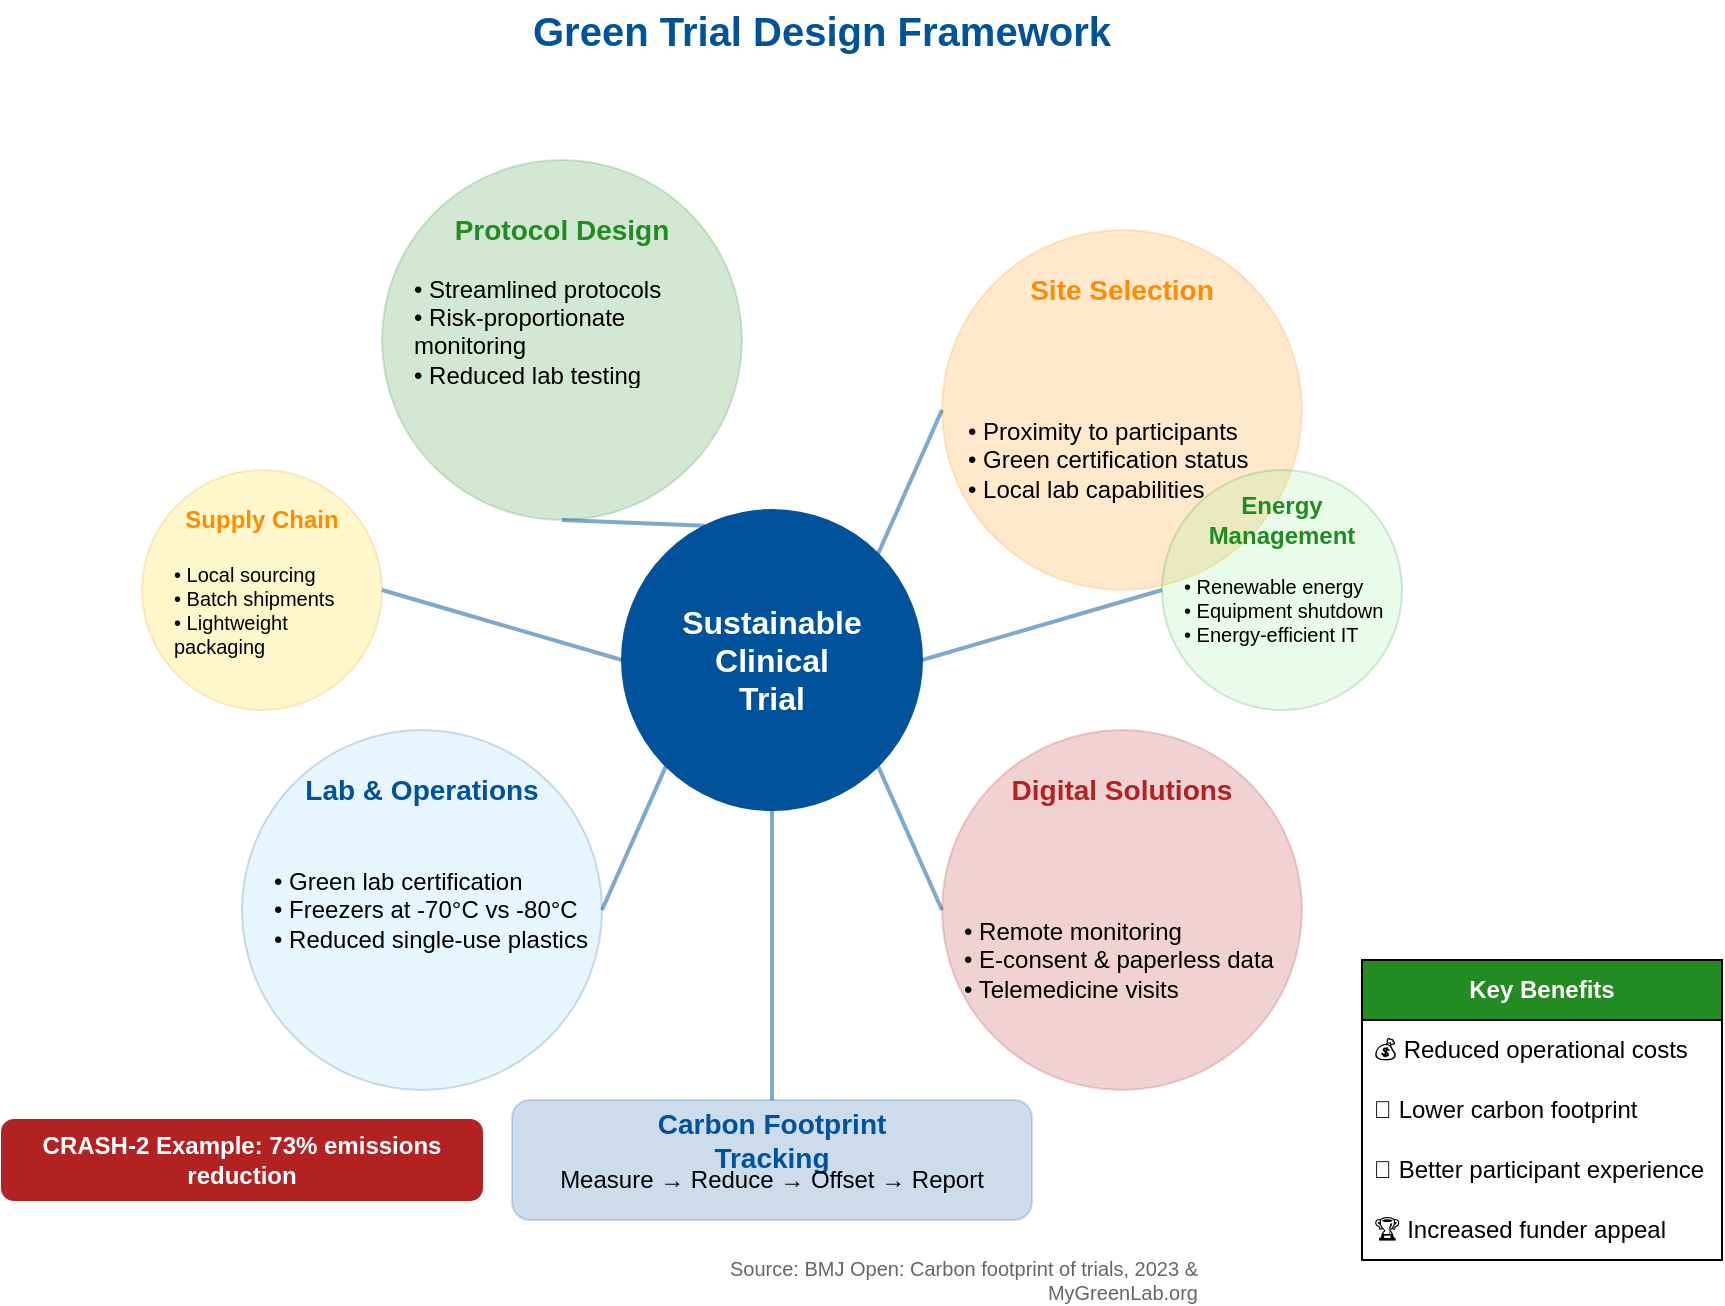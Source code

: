 <mxfile>
    <diagram name="Green Trial Design Framework" id="green-trial-framework">
        <mxGraphModel dx="499" dy="832" grid="1" gridSize="10" guides="1" tooltips="1" connect="1" arrows="1" fold="1" page="1" pageScale="1" pageWidth="1100" pageHeight="850" math="0" shadow="0">
            <root>
                <mxCell id="0"/>
                <mxCell id="1" parent="0"/>
                <mxCell id="2" value="&lt;font style=&quot;font-size: 20px;&quot;&gt;&lt;b&gt;Green Trial Design Framework&lt;/b&gt;&lt;/font&gt;" style="text;html=1;strokeColor=none;fillColor=none;align=center;verticalAlign=middle;whiteSpace=wrap;rounded=0;fontColor=#00539B;" parent="1" vertex="1">
                    <mxGeometry x="270" y="20" width="560" height="30" as="geometry"/>
                </mxCell>
                <mxCell id="3" value="&lt;font style=&quot;font-size: 16px;&quot;&gt;&lt;b&gt;Sustainable&lt;br&gt;Clinical&lt;br&gt;Trial&lt;/b&gt;&lt;/font&gt;" style="ellipse;whiteSpace=wrap;html=1;aspect=fixed;fillColor=#00539B;strokeColor=#00539B;fontColor=#FFFFFF;" parent="1" vertex="1">
                    <mxGeometry x="450" y="275" width="150" height="150" as="geometry"/>
                </mxCell>
                <mxCell id="4" value="" style="ellipse;whiteSpace=wrap;html=1;aspect=fixed;fillColor=#228B22;strokeColor=#228B22;opacity=20;" parent="1" vertex="1">
                    <mxGeometry x="330" y="100" width="180" height="180" as="geometry"/>
                </mxCell>
                <mxCell id="5" value="&lt;font style=&quot;font-size: 14px;&quot;&gt;&lt;b&gt;Protocol Design&lt;/b&gt;&lt;/font&gt;" style="text;html=1;strokeColor=none;fillColor=none;align=center;verticalAlign=middle;whiteSpace=wrap;rounded=0;fontColor=#228B22;" parent="1" vertex="1">
                    <mxGeometry x="360" y="120" width="120" height="30" as="geometry"/>
                </mxCell>
                <mxCell id="6" value="" style="shape=image;html=1;verticalAlign=top;verticalLabelPosition=bottom;labelBackgroundColor=#ffffff;imageAspect=0;aspect=fixed;image=https://cdn1.iconfinder.com/data/icons/hawcons/32/699748-icon-58-document-128.png;imageBackground=none;" parent="1" vertex="1">
                    <mxGeometry x="335" y="185" width="30" height="30" as="geometry"/>
                </mxCell>
                <mxCell id="7" value="• Streamlined protocols&#10;• Risk-proportionate monitoring&#10;• Reduced lab testing frequency" style="text;strokeColor=none;fillColor=none;align=left;verticalAlign=middle;spacingLeft=4;spacingRight=4;overflow=hidden;points=[[0,0.5],[1,0.5]];portConstraint=eastwest;rotatable=0;whiteSpace=wrap;html=1;" parent="1" vertex="1">
                    <mxGeometry x="340" y="155" width="170" height="60" as="geometry"/>
                </mxCell>
                <mxCell id="8" value="" style="ellipse;whiteSpace=wrap;html=1;aspect=fixed;fillColor=#FF8C00;strokeColor=#FF8C00;opacity=20;" parent="1" vertex="1">
                    <mxGeometry x="610" y="135" width="180" height="180" as="geometry"/>
                </mxCell>
                <mxCell id="9" value="&lt;font style=&quot;font-size: 14px;&quot;&gt;&lt;b&gt;Site Selection&lt;/b&gt;&lt;/font&gt;" style="text;html=1;strokeColor=none;fillColor=none;align=center;verticalAlign=middle;whiteSpace=wrap;rounded=0;fontColor=#FF8C00;" parent="1" vertex="1">
                    <mxGeometry x="640" y="150" width="120" height="30" as="geometry"/>
                </mxCell>
                <mxCell id="10" value="" style="shape=image;html=1;verticalAlign=top;verticalLabelPosition=bottom;labelBackgroundColor=#ffffff;imageAspect=0;aspect=fixed;image=https://cdn1.iconfinder.com/data/icons/hawcons/32/699733-icon-43-notebook-128.png" parent="1" vertex="1">
                    <mxGeometry x="685" y="185" width="30" height="30" as="geometry"/>
                </mxCell>
                <mxCell id="11" value="• Proximity to participants&#10;• Green certification status&#10;• Local lab capabilities" style="text;strokeColor=none;fillColor=none;align=left;verticalAlign=middle;spacingLeft=4;spacingRight=4;overflow=hidden;points=[[0,0.5],[1,0.5]];portConstraint=eastwest;rotatable=0;whiteSpace=wrap;html=1;" parent="1" vertex="1">
                    <mxGeometry x="617" y="220" width="170" height="60" as="geometry"/>
                </mxCell>
                <mxCell id="12" value="" style="ellipse;whiteSpace=wrap;html=1;aspect=fixed;fillColor=#B22222;strokeColor=#B22222;opacity=20;" parent="1" vertex="1">
                    <mxGeometry x="610" y="385" width="180" height="180" as="geometry"/>
                </mxCell>
                <mxCell id="13" value="&lt;font style=&quot;font-size: 14px;&quot;&gt;&lt;b&gt;Digital Solutions&lt;/b&gt;&lt;/font&gt;" style="text;html=1;strokeColor=none;fillColor=none;align=center;verticalAlign=middle;whiteSpace=wrap;rounded=0;fontColor=#B22222;" parent="1" vertex="1">
                    <mxGeometry x="640" y="400" width="120" height="30" as="geometry"/>
                </mxCell>
                <mxCell id="14" value="" style="shape=image;html=1;verticalAlign=top;verticalLabelPosition=bottom;labelBackgroundColor=#ffffff;imageAspect=0;aspect=fixed;image=https://cdn1.iconfinder.com/data/icons/hawcons/32/699966-icon-2-tablet-128.png" parent="1" vertex="1">
                    <mxGeometry x="685" y="435" width="30" height="30" as="geometry"/>
                </mxCell>
                <mxCell id="15" value="• Remote monitoring&#10;• E-consent &amp; paperless data&#10;• Telemedicine visits" style="text;strokeColor=none;fillColor=none;align=left;verticalAlign=middle;spacingLeft=4;spacingRight=4;overflow=hidden;points=[[0,0.5],[1,0.5]];portConstraint=eastwest;rotatable=0;whiteSpace=wrap;html=1;" parent="1" vertex="1">
                    <mxGeometry x="615" y="470" width="170" height="60" as="geometry"/>
                </mxCell>
                <mxCell id="16" value="" style="ellipse;whiteSpace=wrap;html=1;aspect=fixed;fillColor=#87CEFA;strokeColor=#00539B;opacity=20;" parent="1" vertex="1">
                    <mxGeometry x="260" y="385" width="180" height="180" as="geometry"/>
                </mxCell>
                <mxCell id="17" value="&lt;font style=&quot;font-size: 14px;&quot;&gt;&lt;b&gt;Lab &amp; Operations&lt;/b&gt;&lt;/font&gt;" style="text;html=1;strokeColor=none;fillColor=none;align=center;verticalAlign=middle;whiteSpace=wrap;rounded=0;fontColor=#00539B;" parent="1" vertex="1">
                    <mxGeometry x="290" y="400" width="120" height="30" as="geometry"/>
                </mxCell>
                <mxCell id="18" value="" style="shape=image;html=1;verticalAlign=top;verticalLabelPosition=bottom;labelBackgroundColor=#ffffff;imageAspect=0;aspect=fixed;image=https://cdn1.iconfinder.com/data/icons/hawcons/32/699747-icon-57-document-text-128.png" parent="1" vertex="1">
                    <mxGeometry x="335" y="435" width="30" height="30" as="geometry"/>
                </mxCell>
                <mxCell id="19" value="• Green lab certification&#10;• Freezers at -70°C vs -80°C&#10;• Reduced single-use plastics" style="text;strokeColor=none;fillColor=none;align=left;verticalAlign=middle;spacingLeft=4;spacingRight=4;overflow=hidden;points=[[0,0.5],[1,0.5]];portConstraint=eastwest;rotatable=0;whiteSpace=wrap;html=1;" parent="1" vertex="1">
                    <mxGeometry x="270" y="445" width="170" height="60" as="geometry"/>
                </mxCell>
                <mxCell id="20" value="" style="ellipse;whiteSpace=wrap;html=1;aspect=fixed;fillColor=#FFD700;strokeColor=#FF8C00;opacity=20;" parent="1" vertex="1">
                    <mxGeometry x="210" y="255" width="120" height="120" as="geometry"/>
                </mxCell>
                <mxCell id="21" value="&lt;font style=&quot;font-size: 12px;&quot;&gt;&lt;b&gt;Supply Chain&lt;/b&gt;&lt;/font&gt;" style="text;html=1;strokeColor=none;fillColor=none;align=center;verticalAlign=middle;whiteSpace=wrap;rounded=0;fontColor=#FF8C00;" parent="1" vertex="1">
                    <mxGeometry x="220" y="270" width="100" height="20" as="geometry"/>
                </mxCell>
                <mxCell id="22" value="• Local sourcing&#10;• Batch shipments&#10;• Lightweight packaging" style="text;strokeColor=none;fillColor=none;align=left;verticalAlign=middle;spacingLeft=4;spacingRight=4;overflow=hidden;points=[[0,0.5],[1,0.5]];portConstraint=eastwest;rotatable=0;whiteSpace=wrap;html=1;fontSize=10;" parent="1" vertex="1">
                    <mxGeometry x="220" y="295" width="110" height="60" as="geometry"/>
                </mxCell>
                <mxCell id="23" value="" style="ellipse;whiteSpace=wrap;html=1;aspect=fixed;fillColor=#90EE90;strokeColor=#228B22;opacity=20;" parent="1" vertex="1">
                    <mxGeometry x="720" y="255" width="120" height="120" as="geometry"/>
                </mxCell>
                <mxCell id="24" value="&lt;font style=&quot;font-size: 12px;&quot;&gt;&lt;b&gt;Energy Management&lt;/b&gt;&lt;/font&gt;" style="text;html=1;strokeColor=none;fillColor=none;align=center;verticalAlign=middle;whiteSpace=wrap;rounded=0;fontColor=#228B22;" parent="1" vertex="1">
                    <mxGeometry x="730" y="270" width="100" height="20" as="geometry"/>
                </mxCell>
                <mxCell id="25" value="• Renewable energy&#10;• Equipment shutdown&#10;• Energy-efficient IT" style="text;strokeColor=none;fillColor=none;align=left;verticalAlign=middle;spacingLeft=4;spacingRight=4;overflow=hidden;points=[[0,0.5],[1,0.5]];portConstraint=eastwest;rotatable=0;whiteSpace=wrap;html=1;fontSize=10;" parent="1" vertex="1">
                    <mxGeometry x="725" y="295" width="110" height="60" as="geometry"/>
                </mxCell>
                <mxCell id="26" value="" style="rounded=1;whiteSpace=wrap;html=1;fillColor=#00539B;strokeColor=#00539B;opacity=20;" parent="1" vertex="1">
                    <mxGeometry x="395" y="570" width="260" height="60" as="geometry"/>
                </mxCell>
                <mxCell id="27" value="&lt;font style=&quot;font-size: 14px;&quot;&gt;&lt;b&gt;Carbon Footprint Tracking&lt;/b&gt;&lt;/font&gt;" style="text;html=1;strokeColor=none;fillColor=none;align=center;verticalAlign=middle;whiteSpace=wrap;rounded=0;fontColor=#00539B;" parent="1" vertex="1">
                    <mxGeometry x="465" y="580" width="120" height="20" as="geometry"/>
                </mxCell>
                <mxCell id="28" value="Measure → Reduce → Offset → Report" style="text;html=1;strokeColor=none;fillColor=none;align=center;verticalAlign=middle;whiteSpace=wrap;rounded=0;" parent="1" vertex="1">
                    <mxGeometry x="395" y="600" width="260" height="20" as="geometry"/>
                </mxCell>
                <mxCell id="29" value="" style="endArrow=none;html=1;rounded=0;entryX=0.5;entryY=1;entryDx=0;entryDy=0;exitX=0.25;exitY=0;exitDx=0;exitDy=0;strokeWidth=2;strokeColor=#00539B;opacity=50;" parent="1" source="3" target="4" edge="1">
                    <mxGeometry width="50" height="50" relative="1" as="geometry">
                        <mxPoint x="520" y="370" as="sourcePoint"/>
                        <mxPoint x="570" y="320" as="targetPoint"/>
                    </mxGeometry>
                </mxCell>
                <mxCell id="30" value="" style="endArrow=none;html=1;rounded=0;entryX=0;entryY=0.5;entryDx=0;entryDy=0;exitX=1;exitY=0;exitDx=0;exitDy=0;strokeWidth=2;strokeColor=#00539B;opacity=50;" parent="1" source="3" target="8" edge="1">
                    <mxGeometry width="50" height="50" relative="1" as="geometry">
                        <mxPoint x="520" y="370" as="sourcePoint"/>
                        <mxPoint x="570" y="320" as="targetPoint"/>
                    </mxGeometry>
                </mxCell>
                <mxCell id="31" value="" style="endArrow=none;html=1;rounded=0;entryX=0;entryY=0.5;entryDx=0;entryDy=0;exitX=1;exitY=1;exitDx=0;exitDy=0;strokeWidth=2;strokeColor=#00539B;opacity=50;" parent="1" source="3" target="12" edge="1">
                    <mxGeometry width="50" height="50" relative="1" as="geometry">
                        <mxPoint x="520" y="370" as="sourcePoint"/>
                        <mxPoint x="570" y="320" as="targetPoint"/>
                    </mxGeometry>
                </mxCell>
                <mxCell id="32" value="" style="endArrow=none;html=1;rounded=0;entryX=1;entryY=0.5;entryDx=0;entryDy=0;exitX=0;exitY=1;exitDx=0;exitDy=0;strokeWidth=2;strokeColor=#00539B;opacity=50;" parent="1" source="3" target="16" edge="1">
                    <mxGeometry width="50" height="50" relative="1" as="geometry">
                        <mxPoint x="520" y="370" as="sourcePoint"/>
                        <mxPoint x="570" y="320" as="targetPoint"/>
                    </mxGeometry>
                </mxCell>
                <mxCell id="33" value="" style="endArrow=none;html=1;rounded=0;entryX=1;entryY=0.5;entryDx=0;entryDy=0;exitX=0;exitY=0.5;exitDx=0;exitDy=0;strokeWidth=2;strokeColor=#00539B;opacity=50;" parent="1" source="3" target="20" edge="1">
                    <mxGeometry width="50" height="50" relative="1" as="geometry">
                        <mxPoint x="520" y="370" as="sourcePoint"/>
                        <mxPoint x="570" y="320" as="targetPoint"/>
                    </mxGeometry>
                </mxCell>
                <mxCell id="34" value="" style="endArrow=none;html=1;rounded=0;entryX=0;entryY=0.5;entryDx=0;entryDy=0;exitX=1;exitY=0.5;exitDx=0;exitDy=0;strokeWidth=2;strokeColor=#00539B;opacity=50;" parent="1" source="3" target="23" edge="1">
                    <mxGeometry width="50" height="50" relative="1" as="geometry">
                        <mxPoint x="520" y="370" as="sourcePoint"/>
                        <mxPoint x="570" y="320" as="targetPoint"/>
                    </mxGeometry>
                </mxCell>
                <mxCell id="35" value="" style="endArrow=none;html=1;rounded=0;entryX=0.5;entryY=0;entryDx=0;entryDy=0;exitX=0.5;exitY=1;exitDx=0;exitDy=0;strokeWidth=2;strokeColor=#00539B;opacity=50;" parent="1" source="3" target="26" edge="1">
                    <mxGeometry width="50" height="50" relative="1" as="geometry">
                        <mxPoint x="520" y="370" as="sourcePoint"/>
                        <mxPoint x="570" y="320" as="targetPoint"/>
                    </mxGeometry>
                </mxCell>
                <mxCell id="36" value="&lt;b&gt;Key Benefits&lt;/b&gt;" style="swimlane;fontStyle=0;childLayout=stackLayout;horizontal=1;startSize=30;horizontalStack=0;resizeParent=1;resizeParentMax=0;resizeLast=0;collapsible=1;marginBottom=0;whiteSpace=wrap;html=1;fillColor=#228B22;fontColor=#FFFFFF;" parent="1" vertex="1">
                    <mxGeometry x="820" y="500" width="180" height="150" as="geometry"/>
                </mxCell>
                <mxCell id="37" value="💰 Reduced operational costs" style="text;strokeColor=none;fillColor=none;align=left;verticalAlign=middle;spacingLeft=4;spacingRight=4;overflow=hidden;points=[[0,0.5],[1,0.5]];portConstraint=eastwest;rotatable=0;whiteSpace=wrap;html=1;" parent="36" vertex="1">
                    <mxGeometry y="30" width="180" height="30" as="geometry"/>
                </mxCell>
                <mxCell id="38" value="🌿 Lower carbon footprint" style="text;strokeColor=none;fillColor=none;align=left;verticalAlign=middle;spacingLeft=4;spacingRight=4;overflow=hidden;points=[[0,0.5],[1,0.5]];portConstraint=eastwest;rotatable=0;whiteSpace=wrap;html=1;" parent="36" vertex="1">
                    <mxGeometry y="60" width="180" height="30" as="geometry"/>
                </mxCell>
                <mxCell id="39" value="🙂 Better participant experience" style="text;strokeColor=none;fillColor=none;align=left;verticalAlign=middle;spacingLeft=4;spacingRight=4;overflow=hidden;points=[[0,0.5],[1,0.5]];portConstraint=eastwest;rotatable=0;whiteSpace=wrap;html=1;" parent="36" vertex="1">
                    <mxGeometry y="90" width="180" height="30" as="geometry"/>
                </mxCell>
                <mxCell id="40" value="🏆 Increased funder appeal" style="text;strokeColor=none;fillColor=none;align=left;verticalAlign=middle;spacingLeft=4;spacingRight=4;overflow=hidden;points=[[0,0.5],[1,0.5]];portConstraint=eastwest;rotatable=0;whiteSpace=wrap;html=1;" parent="36" vertex="1">
                    <mxGeometry y="120" width="180" height="30" as="geometry"/>
                </mxCell>
                <mxCell id="41" value="&lt;b&gt;CRASH-2 Example: 73% emissions reduction&lt;/b&gt;" style="rounded=1;whiteSpace=wrap;html=1;fillColor=#B22222;strokeColor=#B22222;fontColor=#FFFFFF;" parent="1" vertex="1">
                    <mxGeometry x="140" y="580" width="240" height="40" as="geometry"/>
                </mxCell>
                <mxCell id="42" value="Source: BMJ Open: Carbon footprint of trials, 2023 &amp; MyGreenLab.org" style="text;html=1;strokeColor=none;fillColor=none;align=right;verticalAlign=middle;whiteSpace=wrap;rounded=0;fontColor=#666666;fontSize=10;" parent="1" vertex="1">
                    <mxGeometry x="440" y="650" width="300" height="20" as="geometry"/>
                </mxCell>
            </root>
        </mxGraphModel>
    </diagram>
</mxfile>